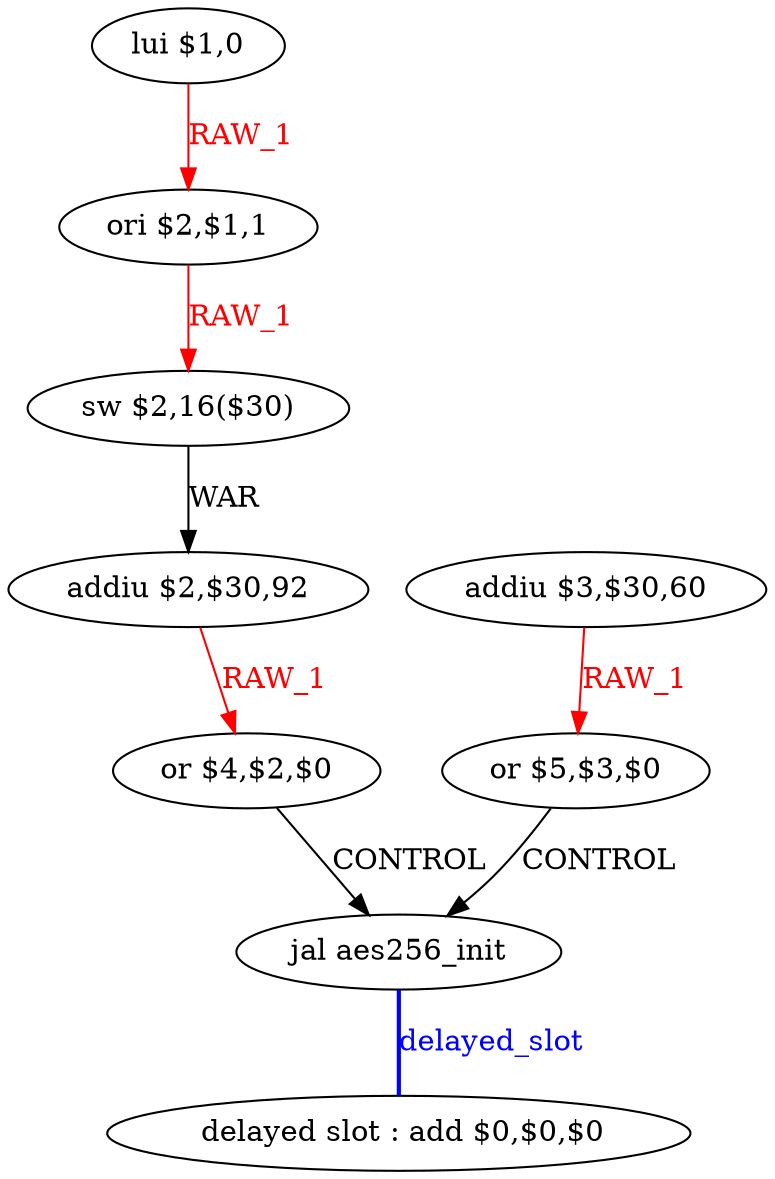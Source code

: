 digraph G1 {
node [shape = ellipse];
i8 [label = " delayed slot : add $0,$0,$0"] ;
i7 ->  i8 [style = bold, dir= none, fontcolor = blue, color = blue, label= "delayed_slot"];
i7 [label = "jal aes256_init"] ;
i0 [label = "lui $1,0"] ;
i0 ->  i1 [color = red, fontcolor = red, label= "RAW_1"];
i1 [label = "ori $2,$1,1"] ;
i1 ->  i2 [color = red, fontcolor = red, label= "RAW_1"];
i2 [label = "sw $2,16($30)"] ;
i2 ->  i3 [label= "WAR"];
i3 [label = "addiu $2,$30,92"] ;
i3 ->  i5 [color = red, fontcolor = red, label= "RAW_1"];
i5 [label = "or $4,$2,$0"] ;
i5 ->  i7 [label= "CONTROL"];
i4 [label = "addiu $3,$30,60"] ;
i4 ->  i6 [color = red, fontcolor = red, label= "RAW_1"];
i6 [label = "or $5,$3,$0"] ;
i6 ->  i7 [label= "CONTROL"];
}
